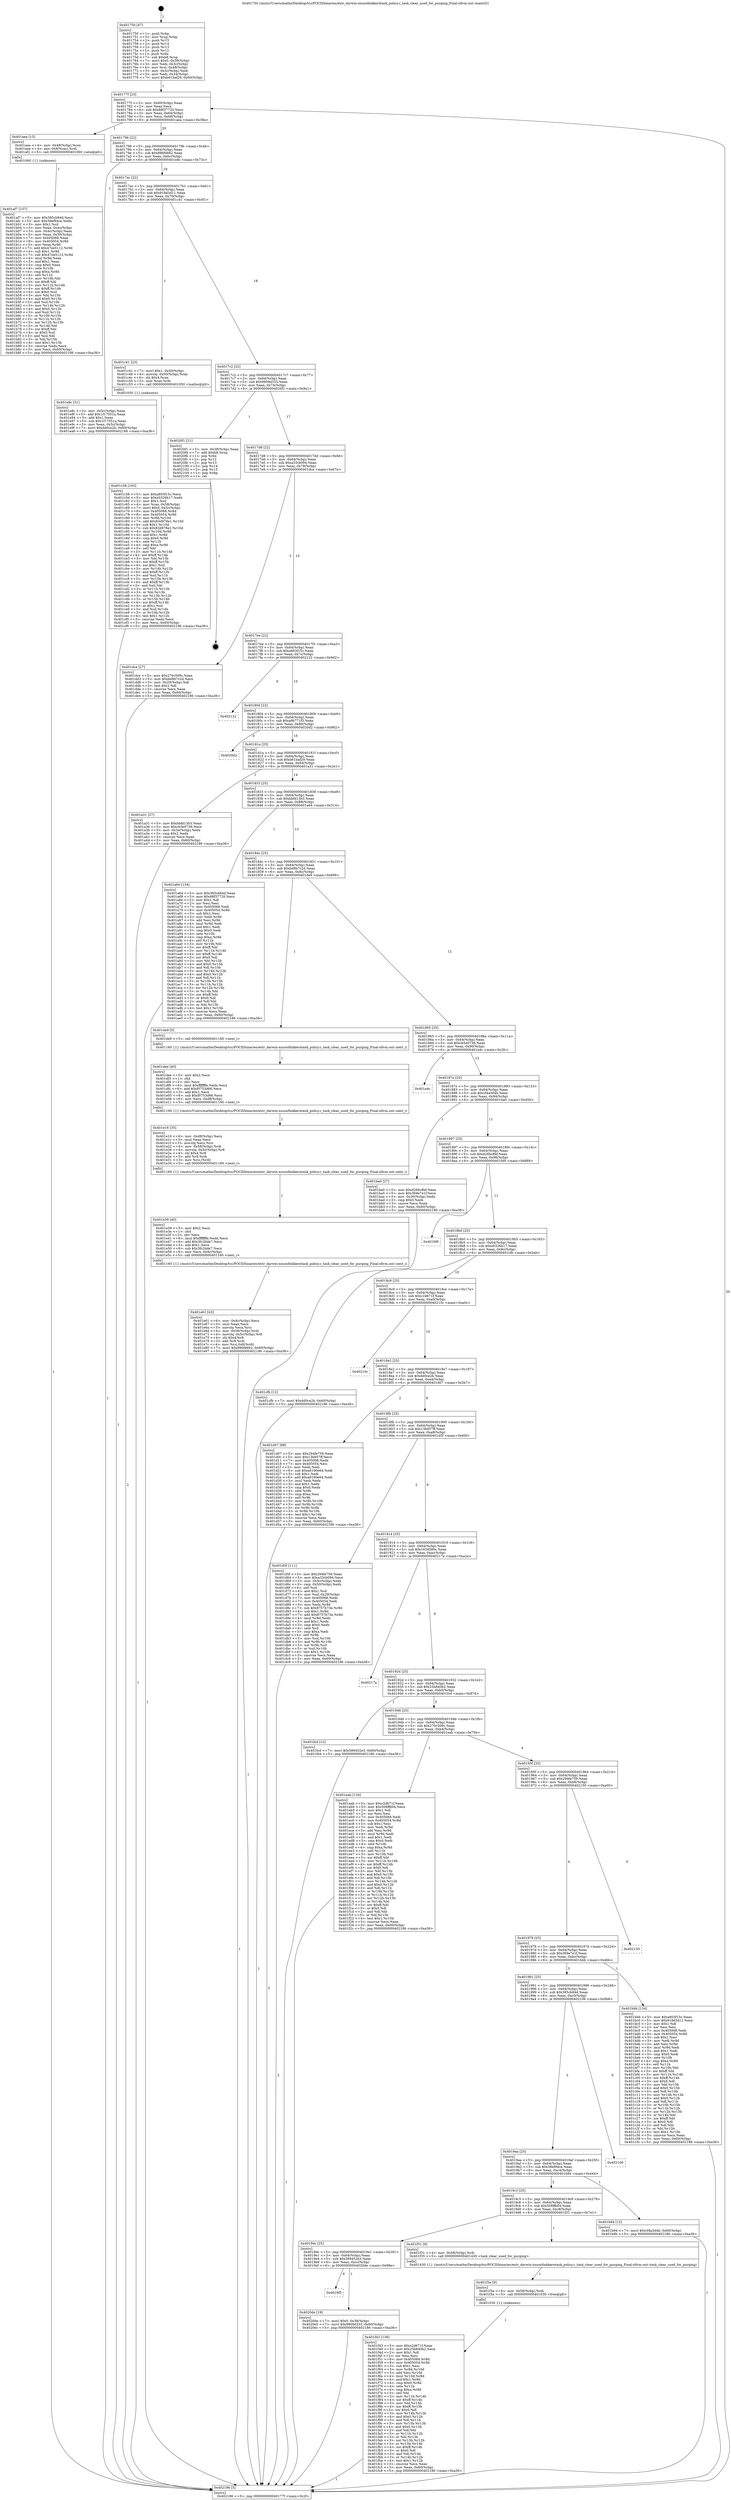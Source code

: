 digraph "0x401750" {
  label = "0x401750 (/mnt/c/Users/mathe/Desktop/tcc/POCII/binaries/extr_darwin-xnuosfmkkerntask_policy.c_task_clear_used_for_purging_Final-ollvm.out::main(0))"
  labelloc = "t"
  node[shape=record]

  Entry [label="",width=0.3,height=0.3,shape=circle,fillcolor=black,style=filled]
  "0x40177f" [label="{
     0x40177f [23]\l
     | [instrs]\l
     &nbsp;&nbsp;0x40177f \<+3\>: mov -0x60(%rbp),%eax\l
     &nbsp;&nbsp;0x401782 \<+2\>: mov %eax,%ecx\l
     &nbsp;&nbsp;0x401784 \<+6\>: sub $0x88f37720,%ecx\l
     &nbsp;&nbsp;0x40178a \<+3\>: mov %eax,-0x64(%rbp)\l
     &nbsp;&nbsp;0x40178d \<+3\>: mov %ecx,-0x68(%rbp)\l
     &nbsp;&nbsp;0x401790 \<+6\>: je 0000000000401aea \<main+0x39a\>\l
  }"]
  "0x401aea" [label="{
     0x401aea [13]\l
     | [instrs]\l
     &nbsp;&nbsp;0x401aea \<+4\>: mov -0x48(%rbp),%rax\l
     &nbsp;&nbsp;0x401aee \<+4\>: mov 0x8(%rax),%rdi\l
     &nbsp;&nbsp;0x401af2 \<+5\>: call 0000000000401060 \<atoi@plt\>\l
     | [calls]\l
     &nbsp;&nbsp;0x401060 \{1\} (unknown)\l
  }"]
  "0x401796" [label="{
     0x401796 [22]\l
     | [instrs]\l
     &nbsp;&nbsp;0x401796 \<+5\>: jmp 000000000040179b \<main+0x4b\>\l
     &nbsp;&nbsp;0x40179b \<+3\>: mov -0x64(%rbp),%eax\l
     &nbsp;&nbsp;0x40179e \<+5\>: sub $0x896fd662,%eax\l
     &nbsp;&nbsp;0x4017a3 \<+3\>: mov %eax,-0x6c(%rbp)\l
     &nbsp;&nbsp;0x4017a6 \<+6\>: je 0000000000401e8c \<main+0x73c\>\l
  }"]
  Exit [label="",width=0.3,height=0.3,shape=circle,fillcolor=black,style=filled,peripheries=2]
  "0x401e8c" [label="{
     0x401e8c [31]\l
     | [instrs]\l
     &nbsp;&nbsp;0x401e8c \<+3\>: mov -0x5c(%rbp),%eax\l
     &nbsp;&nbsp;0x401e8f \<+5\>: add $0x1f17051a,%eax\l
     &nbsp;&nbsp;0x401e94 \<+3\>: add $0x1,%eax\l
     &nbsp;&nbsp;0x401e97 \<+5\>: sub $0x1f17051a,%eax\l
     &nbsp;&nbsp;0x401e9c \<+3\>: mov %eax,-0x5c(%rbp)\l
     &nbsp;&nbsp;0x401e9f \<+7\>: movl $0xdd0ce2b,-0x60(%rbp)\l
     &nbsp;&nbsp;0x401ea6 \<+5\>: jmp 0000000000402186 \<main+0xa36\>\l
  }"]
  "0x4017ac" [label="{
     0x4017ac [22]\l
     | [instrs]\l
     &nbsp;&nbsp;0x4017ac \<+5\>: jmp 00000000004017b1 \<main+0x61\>\l
     &nbsp;&nbsp;0x4017b1 \<+3\>: mov -0x64(%rbp),%eax\l
     &nbsp;&nbsp;0x4017b4 \<+5\>: sub $0x918d3d11,%eax\l
     &nbsp;&nbsp;0x4017b9 \<+3\>: mov %eax,-0x70(%rbp)\l
     &nbsp;&nbsp;0x4017bc \<+6\>: je 0000000000401c41 \<main+0x4f1\>\l
  }"]
  "0x4019f5" [label="{
     0x4019f5\l
  }", style=dashed]
  "0x401c41" [label="{
     0x401c41 [23]\l
     | [instrs]\l
     &nbsp;&nbsp;0x401c41 \<+7\>: movl $0x1,-0x50(%rbp)\l
     &nbsp;&nbsp;0x401c48 \<+4\>: movslq -0x50(%rbp),%rax\l
     &nbsp;&nbsp;0x401c4c \<+4\>: shl $0x4,%rax\l
     &nbsp;&nbsp;0x401c50 \<+3\>: mov %rax,%rdi\l
     &nbsp;&nbsp;0x401c53 \<+5\>: call 0000000000401050 \<malloc@plt\>\l
     | [calls]\l
     &nbsp;&nbsp;0x401050 \{1\} (unknown)\l
  }"]
  "0x4017c2" [label="{
     0x4017c2 [22]\l
     | [instrs]\l
     &nbsp;&nbsp;0x4017c2 \<+5\>: jmp 00000000004017c7 \<main+0x77\>\l
     &nbsp;&nbsp;0x4017c7 \<+3\>: mov -0x64(%rbp),%eax\l
     &nbsp;&nbsp;0x4017ca \<+5\>: sub $0x9809d333,%eax\l
     &nbsp;&nbsp;0x4017cf \<+3\>: mov %eax,-0x74(%rbp)\l
     &nbsp;&nbsp;0x4017d2 \<+6\>: je 00000000004020f1 \<main+0x9a1\>\l
  }"]
  "0x4020de" [label="{
     0x4020de [19]\l
     | [instrs]\l
     &nbsp;&nbsp;0x4020de \<+7\>: movl $0x0,-0x38(%rbp)\l
     &nbsp;&nbsp;0x4020e5 \<+7\>: movl $0x9809d333,-0x60(%rbp)\l
     &nbsp;&nbsp;0x4020ec \<+5\>: jmp 0000000000402186 \<main+0xa36\>\l
  }"]
  "0x4020f1" [label="{
     0x4020f1 [21]\l
     | [instrs]\l
     &nbsp;&nbsp;0x4020f1 \<+3\>: mov -0x38(%rbp),%eax\l
     &nbsp;&nbsp;0x4020f4 \<+7\>: add $0xb8,%rsp\l
     &nbsp;&nbsp;0x4020fb \<+1\>: pop %rbx\l
     &nbsp;&nbsp;0x4020fc \<+2\>: pop %r12\l
     &nbsp;&nbsp;0x4020fe \<+2\>: pop %r13\l
     &nbsp;&nbsp;0x402100 \<+2\>: pop %r14\l
     &nbsp;&nbsp;0x402102 \<+2\>: pop %r15\l
     &nbsp;&nbsp;0x402104 \<+1\>: pop %rbp\l
     &nbsp;&nbsp;0x402105 \<+1\>: ret\l
  }"]
  "0x4017d8" [label="{
     0x4017d8 [22]\l
     | [instrs]\l
     &nbsp;&nbsp;0x4017d8 \<+5\>: jmp 00000000004017dd \<main+0x8d\>\l
     &nbsp;&nbsp;0x4017dd \<+3\>: mov -0x64(%rbp),%eax\l
     &nbsp;&nbsp;0x4017e0 \<+5\>: sub $0xa33cb094,%eax\l
     &nbsp;&nbsp;0x4017e5 \<+3\>: mov %eax,-0x78(%rbp)\l
     &nbsp;&nbsp;0x4017e8 \<+6\>: je 0000000000401dce \<main+0x67e\>\l
  }"]
  "0x401f43" [label="{
     0x401f43 [138]\l
     | [instrs]\l
     &nbsp;&nbsp;0x401f43 \<+5\>: mov $0xc2d671f,%eax\l
     &nbsp;&nbsp;0x401f48 \<+5\>: mov $0x25b840b2,%ecx\l
     &nbsp;&nbsp;0x401f4d \<+2\>: mov $0x1,%dl\l
     &nbsp;&nbsp;0x401f4f \<+2\>: xor %esi,%esi\l
     &nbsp;&nbsp;0x401f51 \<+8\>: mov 0x405068,%r8d\l
     &nbsp;&nbsp;0x401f59 \<+8\>: mov 0x405054,%r9d\l
     &nbsp;&nbsp;0x401f61 \<+3\>: sub $0x1,%esi\l
     &nbsp;&nbsp;0x401f64 \<+3\>: mov %r8d,%r10d\l
     &nbsp;&nbsp;0x401f67 \<+3\>: add %esi,%r10d\l
     &nbsp;&nbsp;0x401f6a \<+4\>: imul %r10d,%r8d\l
     &nbsp;&nbsp;0x401f6e \<+4\>: and $0x1,%r8d\l
     &nbsp;&nbsp;0x401f72 \<+4\>: cmp $0x0,%r8d\l
     &nbsp;&nbsp;0x401f76 \<+4\>: sete %r11b\l
     &nbsp;&nbsp;0x401f7a \<+4\>: cmp $0xa,%r9d\l
     &nbsp;&nbsp;0x401f7e \<+3\>: setl %bl\l
     &nbsp;&nbsp;0x401f81 \<+3\>: mov %r11b,%r14b\l
     &nbsp;&nbsp;0x401f84 \<+4\>: xor $0xff,%r14b\l
     &nbsp;&nbsp;0x401f88 \<+3\>: mov %bl,%r15b\l
     &nbsp;&nbsp;0x401f8b \<+4\>: xor $0xff,%r15b\l
     &nbsp;&nbsp;0x401f8f \<+3\>: xor $0x0,%dl\l
     &nbsp;&nbsp;0x401f92 \<+3\>: mov %r14b,%r12b\l
     &nbsp;&nbsp;0x401f95 \<+4\>: and $0x0,%r12b\l
     &nbsp;&nbsp;0x401f99 \<+3\>: and %dl,%r11b\l
     &nbsp;&nbsp;0x401f9c \<+3\>: mov %r15b,%r13b\l
     &nbsp;&nbsp;0x401f9f \<+4\>: and $0x0,%r13b\l
     &nbsp;&nbsp;0x401fa3 \<+2\>: and %dl,%bl\l
     &nbsp;&nbsp;0x401fa5 \<+3\>: or %r11b,%r12b\l
     &nbsp;&nbsp;0x401fa8 \<+3\>: or %bl,%r13b\l
     &nbsp;&nbsp;0x401fab \<+3\>: xor %r13b,%r12b\l
     &nbsp;&nbsp;0x401fae \<+3\>: or %r15b,%r14b\l
     &nbsp;&nbsp;0x401fb1 \<+4\>: xor $0xff,%r14b\l
     &nbsp;&nbsp;0x401fb5 \<+3\>: or $0x0,%dl\l
     &nbsp;&nbsp;0x401fb8 \<+3\>: and %dl,%r14b\l
     &nbsp;&nbsp;0x401fbb \<+3\>: or %r14b,%r12b\l
     &nbsp;&nbsp;0x401fbe \<+4\>: test $0x1,%r12b\l
     &nbsp;&nbsp;0x401fc2 \<+3\>: cmovne %ecx,%eax\l
     &nbsp;&nbsp;0x401fc5 \<+3\>: mov %eax,-0x60(%rbp)\l
     &nbsp;&nbsp;0x401fc8 \<+5\>: jmp 0000000000402186 \<main+0xa36\>\l
  }"]
  "0x401dce" [label="{
     0x401dce [27]\l
     | [instrs]\l
     &nbsp;&nbsp;0x401dce \<+5\>: mov $0x270c509c,%eax\l
     &nbsp;&nbsp;0x401dd3 \<+5\>: mov $0xbd9b7c2d,%ecx\l
     &nbsp;&nbsp;0x401dd8 \<+3\>: mov -0x29(%rbp),%dl\l
     &nbsp;&nbsp;0x401ddb \<+3\>: test $0x1,%dl\l
     &nbsp;&nbsp;0x401dde \<+3\>: cmovne %ecx,%eax\l
     &nbsp;&nbsp;0x401de1 \<+3\>: mov %eax,-0x60(%rbp)\l
     &nbsp;&nbsp;0x401de4 \<+5\>: jmp 0000000000402186 \<main+0xa36\>\l
  }"]
  "0x4017ee" [label="{
     0x4017ee [22]\l
     | [instrs]\l
     &nbsp;&nbsp;0x4017ee \<+5\>: jmp 00000000004017f3 \<main+0xa3\>\l
     &nbsp;&nbsp;0x4017f3 \<+3\>: mov -0x64(%rbp),%eax\l
     &nbsp;&nbsp;0x4017f6 \<+5\>: sub $0xa803f15c,%eax\l
     &nbsp;&nbsp;0x4017fb \<+3\>: mov %eax,-0x7c(%rbp)\l
     &nbsp;&nbsp;0x4017fe \<+6\>: je 0000000000402122 \<main+0x9d2\>\l
  }"]
  "0x401f3a" [label="{
     0x401f3a [9]\l
     | [instrs]\l
     &nbsp;&nbsp;0x401f3a \<+4\>: mov -0x58(%rbp),%rdi\l
     &nbsp;&nbsp;0x401f3e \<+5\>: call 0000000000401030 \<free@plt\>\l
     | [calls]\l
     &nbsp;&nbsp;0x401030 \{1\} (unknown)\l
  }"]
  "0x402122" [label="{
     0x402122\l
  }", style=dashed]
  "0x401804" [label="{
     0x401804 [22]\l
     | [instrs]\l
     &nbsp;&nbsp;0x401804 \<+5\>: jmp 0000000000401809 \<main+0xb9\>\l
     &nbsp;&nbsp;0x401809 \<+3\>: mov -0x64(%rbp),%eax\l
     &nbsp;&nbsp;0x40180c \<+5\>: sub $0xa9b771f5,%eax\l
     &nbsp;&nbsp;0x401811 \<+3\>: mov %eax,-0x80(%rbp)\l
     &nbsp;&nbsp;0x401814 \<+6\>: je 00000000004020d2 \<main+0x982\>\l
  }"]
  "0x4019dc" [label="{
     0x4019dc [25]\l
     | [instrs]\l
     &nbsp;&nbsp;0x4019dc \<+5\>: jmp 00000000004019e1 \<main+0x291\>\l
     &nbsp;&nbsp;0x4019e1 \<+3\>: mov -0x64(%rbp),%eax\l
     &nbsp;&nbsp;0x4019e4 \<+5\>: sub $0x589452e3,%eax\l
     &nbsp;&nbsp;0x4019e9 \<+6\>: mov %eax,-0xcc(%rbp)\l
     &nbsp;&nbsp;0x4019ef \<+6\>: je 00000000004020de \<main+0x98e\>\l
  }"]
  "0x4020d2" [label="{
     0x4020d2\l
  }", style=dashed]
  "0x40181a" [label="{
     0x40181a [25]\l
     | [instrs]\l
     &nbsp;&nbsp;0x40181a \<+5\>: jmp 000000000040181f \<main+0xcf\>\l
     &nbsp;&nbsp;0x40181f \<+3\>: mov -0x64(%rbp),%eax\l
     &nbsp;&nbsp;0x401822 \<+5\>: sub $0xb61baf29,%eax\l
     &nbsp;&nbsp;0x401827 \<+6\>: mov %eax,-0x84(%rbp)\l
     &nbsp;&nbsp;0x40182d \<+6\>: je 0000000000401a31 \<main+0x2e1\>\l
  }"]
  "0x401f31" [label="{
     0x401f31 [9]\l
     | [instrs]\l
     &nbsp;&nbsp;0x401f31 \<+4\>: mov -0x58(%rbp),%rdi\l
     &nbsp;&nbsp;0x401f35 \<+5\>: call 0000000000401430 \<task_clear_used_for_purging\>\l
     | [calls]\l
     &nbsp;&nbsp;0x401430 \{1\} (/mnt/c/Users/mathe/Desktop/tcc/POCII/binaries/extr_darwin-xnuosfmkkerntask_policy.c_task_clear_used_for_purging_Final-ollvm.out::task_clear_used_for_purging)\l
  }"]
  "0x401a31" [label="{
     0x401a31 [27]\l
     | [instrs]\l
     &nbsp;&nbsp;0x401a31 \<+5\>: mov $0xbbfd13b3,%eax\l
     &nbsp;&nbsp;0x401a36 \<+5\>: mov $0xcb5e0736,%ecx\l
     &nbsp;&nbsp;0x401a3b \<+3\>: mov -0x34(%rbp),%edx\l
     &nbsp;&nbsp;0x401a3e \<+3\>: cmp $0x2,%edx\l
     &nbsp;&nbsp;0x401a41 \<+3\>: cmovne %ecx,%eax\l
     &nbsp;&nbsp;0x401a44 \<+3\>: mov %eax,-0x60(%rbp)\l
     &nbsp;&nbsp;0x401a47 \<+5\>: jmp 0000000000402186 \<main+0xa36\>\l
  }"]
  "0x401833" [label="{
     0x401833 [25]\l
     | [instrs]\l
     &nbsp;&nbsp;0x401833 \<+5\>: jmp 0000000000401838 \<main+0xe8\>\l
     &nbsp;&nbsp;0x401838 \<+3\>: mov -0x64(%rbp),%eax\l
     &nbsp;&nbsp;0x40183b \<+5\>: sub $0xbbfd13b3,%eax\l
     &nbsp;&nbsp;0x401840 \<+6\>: mov %eax,-0x88(%rbp)\l
     &nbsp;&nbsp;0x401846 \<+6\>: je 0000000000401a64 \<main+0x314\>\l
  }"]
  "0x402186" [label="{
     0x402186 [5]\l
     | [instrs]\l
     &nbsp;&nbsp;0x402186 \<+5\>: jmp 000000000040177f \<main+0x2f\>\l
  }"]
  "0x401750" [label="{
     0x401750 [47]\l
     | [instrs]\l
     &nbsp;&nbsp;0x401750 \<+1\>: push %rbp\l
     &nbsp;&nbsp;0x401751 \<+3\>: mov %rsp,%rbp\l
     &nbsp;&nbsp;0x401754 \<+2\>: push %r15\l
     &nbsp;&nbsp;0x401756 \<+2\>: push %r14\l
     &nbsp;&nbsp;0x401758 \<+2\>: push %r13\l
     &nbsp;&nbsp;0x40175a \<+2\>: push %r12\l
     &nbsp;&nbsp;0x40175c \<+1\>: push %rbx\l
     &nbsp;&nbsp;0x40175d \<+7\>: sub $0xb8,%rsp\l
     &nbsp;&nbsp;0x401764 \<+7\>: movl $0x0,-0x38(%rbp)\l
     &nbsp;&nbsp;0x40176b \<+3\>: mov %edi,-0x3c(%rbp)\l
     &nbsp;&nbsp;0x40176e \<+4\>: mov %rsi,-0x48(%rbp)\l
     &nbsp;&nbsp;0x401772 \<+3\>: mov -0x3c(%rbp),%edi\l
     &nbsp;&nbsp;0x401775 \<+3\>: mov %edi,-0x34(%rbp)\l
     &nbsp;&nbsp;0x401778 \<+7\>: movl $0xb61baf29,-0x60(%rbp)\l
  }"]
  "0x401e61" [label="{
     0x401e61 [43]\l
     | [instrs]\l
     &nbsp;&nbsp;0x401e61 \<+6\>: mov -0xdc(%rbp),%ecx\l
     &nbsp;&nbsp;0x401e67 \<+3\>: imul %eax,%ecx\l
     &nbsp;&nbsp;0x401e6a \<+3\>: movslq %ecx,%rsi\l
     &nbsp;&nbsp;0x401e6d \<+4\>: mov -0x58(%rbp),%rdi\l
     &nbsp;&nbsp;0x401e71 \<+4\>: movslq -0x5c(%rbp),%r8\l
     &nbsp;&nbsp;0x401e75 \<+4\>: shl $0x4,%r8\l
     &nbsp;&nbsp;0x401e79 \<+3\>: add %r8,%rdi\l
     &nbsp;&nbsp;0x401e7c \<+4\>: mov %rsi,0x8(%rdi)\l
     &nbsp;&nbsp;0x401e80 \<+7\>: movl $0x896fd662,-0x60(%rbp)\l
     &nbsp;&nbsp;0x401e87 \<+5\>: jmp 0000000000402186 \<main+0xa36\>\l
  }"]
  "0x401a64" [label="{
     0x401a64 [134]\l
     | [instrs]\l
     &nbsp;&nbsp;0x401a64 \<+5\>: mov $0x385cb84d,%eax\l
     &nbsp;&nbsp;0x401a69 \<+5\>: mov $0x88f37720,%ecx\l
     &nbsp;&nbsp;0x401a6e \<+2\>: mov $0x1,%dl\l
     &nbsp;&nbsp;0x401a70 \<+2\>: xor %esi,%esi\l
     &nbsp;&nbsp;0x401a72 \<+7\>: mov 0x405068,%edi\l
     &nbsp;&nbsp;0x401a79 \<+8\>: mov 0x405054,%r8d\l
     &nbsp;&nbsp;0x401a81 \<+3\>: sub $0x1,%esi\l
     &nbsp;&nbsp;0x401a84 \<+3\>: mov %edi,%r9d\l
     &nbsp;&nbsp;0x401a87 \<+3\>: add %esi,%r9d\l
     &nbsp;&nbsp;0x401a8a \<+4\>: imul %r9d,%edi\l
     &nbsp;&nbsp;0x401a8e \<+3\>: and $0x1,%edi\l
     &nbsp;&nbsp;0x401a91 \<+3\>: cmp $0x0,%edi\l
     &nbsp;&nbsp;0x401a94 \<+4\>: sete %r10b\l
     &nbsp;&nbsp;0x401a98 \<+4\>: cmp $0xa,%r8d\l
     &nbsp;&nbsp;0x401a9c \<+4\>: setl %r11b\l
     &nbsp;&nbsp;0x401aa0 \<+3\>: mov %r10b,%bl\l
     &nbsp;&nbsp;0x401aa3 \<+3\>: xor $0xff,%bl\l
     &nbsp;&nbsp;0x401aa6 \<+3\>: mov %r11b,%r14b\l
     &nbsp;&nbsp;0x401aa9 \<+4\>: xor $0xff,%r14b\l
     &nbsp;&nbsp;0x401aad \<+3\>: xor $0x0,%dl\l
     &nbsp;&nbsp;0x401ab0 \<+3\>: mov %bl,%r15b\l
     &nbsp;&nbsp;0x401ab3 \<+4\>: and $0x0,%r15b\l
     &nbsp;&nbsp;0x401ab7 \<+3\>: and %dl,%r10b\l
     &nbsp;&nbsp;0x401aba \<+3\>: mov %r14b,%r12b\l
     &nbsp;&nbsp;0x401abd \<+4\>: and $0x0,%r12b\l
     &nbsp;&nbsp;0x401ac1 \<+3\>: and %dl,%r11b\l
     &nbsp;&nbsp;0x401ac4 \<+3\>: or %r10b,%r15b\l
     &nbsp;&nbsp;0x401ac7 \<+3\>: or %r11b,%r12b\l
     &nbsp;&nbsp;0x401aca \<+3\>: xor %r12b,%r15b\l
     &nbsp;&nbsp;0x401acd \<+3\>: or %r14b,%bl\l
     &nbsp;&nbsp;0x401ad0 \<+3\>: xor $0xff,%bl\l
     &nbsp;&nbsp;0x401ad3 \<+3\>: or $0x0,%dl\l
     &nbsp;&nbsp;0x401ad6 \<+2\>: and %dl,%bl\l
     &nbsp;&nbsp;0x401ad8 \<+3\>: or %bl,%r15b\l
     &nbsp;&nbsp;0x401adb \<+4\>: test $0x1,%r15b\l
     &nbsp;&nbsp;0x401adf \<+3\>: cmovne %ecx,%eax\l
     &nbsp;&nbsp;0x401ae2 \<+3\>: mov %eax,-0x60(%rbp)\l
     &nbsp;&nbsp;0x401ae5 \<+5\>: jmp 0000000000402186 \<main+0xa36\>\l
  }"]
  "0x40184c" [label="{
     0x40184c [25]\l
     | [instrs]\l
     &nbsp;&nbsp;0x40184c \<+5\>: jmp 0000000000401851 \<main+0x101\>\l
     &nbsp;&nbsp;0x401851 \<+3\>: mov -0x64(%rbp),%eax\l
     &nbsp;&nbsp;0x401854 \<+5\>: sub $0xbd9b7c2d,%eax\l
     &nbsp;&nbsp;0x401859 \<+6\>: mov %eax,-0x8c(%rbp)\l
     &nbsp;&nbsp;0x40185f \<+6\>: je 0000000000401de9 \<main+0x699\>\l
  }"]
  "0x401af7" [label="{
     0x401af7 [157]\l
     | [instrs]\l
     &nbsp;&nbsp;0x401af7 \<+5\>: mov $0x385cb84d,%ecx\l
     &nbsp;&nbsp;0x401afc \<+5\>: mov $0x38ef94ce,%edx\l
     &nbsp;&nbsp;0x401b01 \<+3\>: mov $0x1,%sil\l
     &nbsp;&nbsp;0x401b04 \<+3\>: mov %eax,-0x4c(%rbp)\l
     &nbsp;&nbsp;0x401b07 \<+3\>: mov -0x4c(%rbp),%eax\l
     &nbsp;&nbsp;0x401b0a \<+3\>: mov %eax,-0x30(%rbp)\l
     &nbsp;&nbsp;0x401b0d \<+7\>: mov 0x405068,%eax\l
     &nbsp;&nbsp;0x401b14 \<+8\>: mov 0x405054,%r8d\l
     &nbsp;&nbsp;0x401b1c \<+3\>: mov %eax,%r9d\l
     &nbsp;&nbsp;0x401b1f \<+7\>: add $0x47ee5112,%r9d\l
     &nbsp;&nbsp;0x401b26 \<+4\>: sub $0x1,%r9d\l
     &nbsp;&nbsp;0x401b2a \<+7\>: sub $0x47ee5112,%r9d\l
     &nbsp;&nbsp;0x401b31 \<+4\>: imul %r9d,%eax\l
     &nbsp;&nbsp;0x401b35 \<+3\>: and $0x1,%eax\l
     &nbsp;&nbsp;0x401b38 \<+3\>: cmp $0x0,%eax\l
     &nbsp;&nbsp;0x401b3b \<+4\>: sete %r10b\l
     &nbsp;&nbsp;0x401b3f \<+4\>: cmp $0xa,%r8d\l
     &nbsp;&nbsp;0x401b43 \<+4\>: setl %r11b\l
     &nbsp;&nbsp;0x401b47 \<+3\>: mov %r10b,%bl\l
     &nbsp;&nbsp;0x401b4a \<+3\>: xor $0xff,%bl\l
     &nbsp;&nbsp;0x401b4d \<+3\>: mov %r11b,%r14b\l
     &nbsp;&nbsp;0x401b50 \<+4\>: xor $0xff,%r14b\l
     &nbsp;&nbsp;0x401b54 \<+4\>: xor $0x0,%sil\l
     &nbsp;&nbsp;0x401b58 \<+3\>: mov %bl,%r15b\l
     &nbsp;&nbsp;0x401b5b \<+4\>: and $0x0,%r15b\l
     &nbsp;&nbsp;0x401b5f \<+3\>: and %sil,%r10b\l
     &nbsp;&nbsp;0x401b62 \<+3\>: mov %r14b,%r12b\l
     &nbsp;&nbsp;0x401b65 \<+4\>: and $0x0,%r12b\l
     &nbsp;&nbsp;0x401b69 \<+3\>: and %sil,%r11b\l
     &nbsp;&nbsp;0x401b6c \<+3\>: or %r10b,%r15b\l
     &nbsp;&nbsp;0x401b6f \<+3\>: or %r11b,%r12b\l
     &nbsp;&nbsp;0x401b72 \<+3\>: xor %r12b,%r15b\l
     &nbsp;&nbsp;0x401b75 \<+3\>: or %r14b,%bl\l
     &nbsp;&nbsp;0x401b78 \<+3\>: xor $0xff,%bl\l
     &nbsp;&nbsp;0x401b7b \<+4\>: or $0x0,%sil\l
     &nbsp;&nbsp;0x401b7f \<+3\>: and %sil,%bl\l
     &nbsp;&nbsp;0x401b82 \<+3\>: or %bl,%r15b\l
     &nbsp;&nbsp;0x401b85 \<+4\>: test $0x1,%r15b\l
     &nbsp;&nbsp;0x401b89 \<+3\>: cmovne %edx,%ecx\l
     &nbsp;&nbsp;0x401b8c \<+3\>: mov %ecx,-0x60(%rbp)\l
     &nbsp;&nbsp;0x401b8f \<+5\>: jmp 0000000000402186 \<main+0xa36\>\l
  }"]
  "0x401e39" [label="{
     0x401e39 [40]\l
     | [instrs]\l
     &nbsp;&nbsp;0x401e39 \<+5\>: mov $0x2,%ecx\l
     &nbsp;&nbsp;0x401e3e \<+1\>: cltd\l
     &nbsp;&nbsp;0x401e3f \<+2\>: idiv %ecx\l
     &nbsp;&nbsp;0x401e41 \<+6\>: imul $0xfffffffe,%edx,%ecx\l
     &nbsp;&nbsp;0x401e47 \<+6\>: add $0x3fc2bde7,%ecx\l
     &nbsp;&nbsp;0x401e4d \<+3\>: add $0x1,%ecx\l
     &nbsp;&nbsp;0x401e50 \<+6\>: sub $0x3fc2bde7,%ecx\l
     &nbsp;&nbsp;0x401e56 \<+6\>: mov %ecx,-0xdc(%rbp)\l
     &nbsp;&nbsp;0x401e5c \<+5\>: call 0000000000401160 \<next_i\>\l
     | [calls]\l
     &nbsp;&nbsp;0x401160 \{1\} (/mnt/c/Users/mathe/Desktop/tcc/POCII/binaries/extr_darwin-xnuosfmkkerntask_policy.c_task_clear_used_for_purging_Final-ollvm.out::next_i)\l
  }"]
  "0x401de9" [label="{
     0x401de9 [5]\l
     | [instrs]\l
     &nbsp;&nbsp;0x401de9 \<+5\>: call 0000000000401160 \<next_i\>\l
     | [calls]\l
     &nbsp;&nbsp;0x401160 \{1\} (/mnt/c/Users/mathe/Desktop/tcc/POCII/binaries/extr_darwin-xnuosfmkkerntask_policy.c_task_clear_used_for_purging_Final-ollvm.out::next_i)\l
  }"]
  "0x401865" [label="{
     0x401865 [25]\l
     | [instrs]\l
     &nbsp;&nbsp;0x401865 \<+5\>: jmp 000000000040186a \<main+0x11a\>\l
     &nbsp;&nbsp;0x40186a \<+3\>: mov -0x64(%rbp),%eax\l
     &nbsp;&nbsp;0x40186d \<+5\>: sub $0xcb5e0736,%eax\l
     &nbsp;&nbsp;0x401872 \<+6\>: mov %eax,-0x90(%rbp)\l
     &nbsp;&nbsp;0x401878 \<+6\>: je 0000000000401a4c \<main+0x2fc\>\l
  }"]
  "0x401e16" [label="{
     0x401e16 [35]\l
     | [instrs]\l
     &nbsp;&nbsp;0x401e16 \<+6\>: mov -0xd8(%rbp),%ecx\l
     &nbsp;&nbsp;0x401e1c \<+3\>: imul %eax,%ecx\l
     &nbsp;&nbsp;0x401e1f \<+3\>: movslq %ecx,%rsi\l
     &nbsp;&nbsp;0x401e22 \<+4\>: mov -0x58(%rbp),%rdi\l
     &nbsp;&nbsp;0x401e26 \<+4\>: movslq -0x5c(%rbp),%r8\l
     &nbsp;&nbsp;0x401e2a \<+4\>: shl $0x4,%r8\l
     &nbsp;&nbsp;0x401e2e \<+3\>: add %r8,%rdi\l
     &nbsp;&nbsp;0x401e31 \<+3\>: mov %rsi,(%rdi)\l
     &nbsp;&nbsp;0x401e34 \<+5\>: call 0000000000401160 \<next_i\>\l
     | [calls]\l
     &nbsp;&nbsp;0x401160 \{1\} (/mnt/c/Users/mathe/Desktop/tcc/POCII/binaries/extr_darwin-xnuosfmkkerntask_policy.c_task_clear_used_for_purging_Final-ollvm.out::next_i)\l
  }"]
  "0x401a4c" [label="{
     0x401a4c\l
  }", style=dashed]
  "0x40187e" [label="{
     0x40187e [25]\l
     | [instrs]\l
     &nbsp;&nbsp;0x40187e \<+5\>: jmp 0000000000401883 \<main+0x133\>\l
     &nbsp;&nbsp;0x401883 \<+3\>: mov -0x64(%rbp),%eax\l
     &nbsp;&nbsp;0x401886 \<+5\>: sub $0xcf4a3d4b,%eax\l
     &nbsp;&nbsp;0x40188b \<+6\>: mov %eax,-0x94(%rbp)\l
     &nbsp;&nbsp;0x401891 \<+6\>: je 0000000000401ba0 \<main+0x450\>\l
  }"]
  "0x401dee" [label="{
     0x401dee [40]\l
     | [instrs]\l
     &nbsp;&nbsp;0x401dee \<+5\>: mov $0x2,%ecx\l
     &nbsp;&nbsp;0x401df3 \<+1\>: cltd\l
     &nbsp;&nbsp;0x401df4 \<+2\>: idiv %ecx\l
     &nbsp;&nbsp;0x401df6 \<+6\>: imul $0xfffffffe,%edx,%ecx\l
     &nbsp;&nbsp;0x401dfc \<+6\>: add $0xf0753d66,%ecx\l
     &nbsp;&nbsp;0x401e02 \<+3\>: add $0x1,%ecx\l
     &nbsp;&nbsp;0x401e05 \<+6\>: sub $0xf0753d66,%ecx\l
     &nbsp;&nbsp;0x401e0b \<+6\>: mov %ecx,-0xd8(%rbp)\l
     &nbsp;&nbsp;0x401e11 \<+5\>: call 0000000000401160 \<next_i\>\l
     | [calls]\l
     &nbsp;&nbsp;0x401160 \{1\} (/mnt/c/Users/mathe/Desktop/tcc/POCII/binaries/extr_darwin-xnuosfmkkerntask_policy.c_task_clear_used_for_purging_Final-ollvm.out::next_i)\l
  }"]
  "0x401ba0" [label="{
     0x401ba0 [27]\l
     | [instrs]\l
     &nbsp;&nbsp;0x401ba0 \<+5\>: mov $0xd26bc8bf,%eax\l
     &nbsp;&nbsp;0x401ba5 \<+5\>: mov $0x369e7e1f,%ecx\l
     &nbsp;&nbsp;0x401baa \<+3\>: mov -0x30(%rbp),%edx\l
     &nbsp;&nbsp;0x401bad \<+3\>: cmp $0x0,%edx\l
     &nbsp;&nbsp;0x401bb0 \<+3\>: cmove %ecx,%eax\l
     &nbsp;&nbsp;0x401bb3 \<+3\>: mov %eax,-0x60(%rbp)\l
     &nbsp;&nbsp;0x401bb6 \<+5\>: jmp 0000000000402186 \<main+0xa36\>\l
  }"]
  "0x401897" [label="{
     0x401897 [25]\l
     | [instrs]\l
     &nbsp;&nbsp;0x401897 \<+5\>: jmp 000000000040189c \<main+0x14c\>\l
     &nbsp;&nbsp;0x40189c \<+3\>: mov -0x64(%rbp),%eax\l
     &nbsp;&nbsp;0x40189f \<+5\>: sub $0xd26bc8bf,%eax\l
     &nbsp;&nbsp;0x4018a4 \<+6\>: mov %eax,-0x98(%rbp)\l
     &nbsp;&nbsp;0x4018aa \<+6\>: je 0000000000401fd9 \<main+0x889\>\l
  }"]
  "0x401c58" [label="{
     0x401c58 [163]\l
     | [instrs]\l
     &nbsp;&nbsp;0x401c58 \<+5\>: mov $0xa803f15c,%ecx\l
     &nbsp;&nbsp;0x401c5d \<+5\>: mov $0xe0326b17,%edx\l
     &nbsp;&nbsp;0x401c62 \<+3\>: mov $0x1,%sil\l
     &nbsp;&nbsp;0x401c65 \<+4\>: mov %rax,-0x58(%rbp)\l
     &nbsp;&nbsp;0x401c69 \<+7\>: movl $0x0,-0x5c(%rbp)\l
     &nbsp;&nbsp;0x401c70 \<+8\>: mov 0x405068,%r8d\l
     &nbsp;&nbsp;0x401c78 \<+8\>: mov 0x405054,%r9d\l
     &nbsp;&nbsp;0x401c80 \<+3\>: mov %r8d,%r10d\l
     &nbsp;&nbsp;0x401c83 \<+7\>: add $0x83d978e1,%r10d\l
     &nbsp;&nbsp;0x401c8a \<+4\>: sub $0x1,%r10d\l
     &nbsp;&nbsp;0x401c8e \<+7\>: sub $0x83d978e1,%r10d\l
     &nbsp;&nbsp;0x401c95 \<+4\>: imul %r10d,%r8d\l
     &nbsp;&nbsp;0x401c99 \<+4\>: and $0x1,%r8d\l
     &nbsp;&nbsp;0x401c9d \<+4\>: cmp $0x0,%r8d\l
     &nbsp;&nbsp;0x401ca1 \<+4\>: sete %r11b\l
     &nbsp;&nbsp;0x401ca5 \<+4\>: cmp $0xa,%r9d\l
     &nbsp;&nbsp;0x401ca9 \<+3\>: setl %bl\l
     &nbsp;&nbsp;0x401cac \<+3\>: mov %r11b,%r14b\l
     &nbsp;&nbsp;0x401caf \<+4\>: xor $0xff,%r14b\l
     &nbsp;&nbsp;0x401cb3 \<+3\>: mov %bl,%r15b\l
     &nbsp;&nbsp;0x401cb6 \<+4\>: xor $0xff,%r15b\l
     &nbsp;&nbsp;0x401cba \<+4\>: xor $0x1,%sil\l
     &nbsp;&nbsp;0x401cbe \<+3\>: mov %r14b,%r12b\l
     &nbsp;&nbsp;0x401cc1 \<+4\>: and $0xff,%r12b\l
     &nbsp;&nbsp;0x401cc5 \<+3\>: and %sil,%r11b\l
     &nbsp;&nbsp;0x401cc8 \<+3\>: mov %r15b,%r13b\l
     &nbsp;&nbsp;0x401ccb \<+4\>: and $0xff,%r13b\l
     &nbsp;&nbsp;0x401ccf \<+3\>: and %sil,%bl\l
     &nbsp;&nbsp;0x401cd2 \<+3\>: or %r11b,%r12b\l
     &nbsp;&nbsp;0x401cd5 \<+3\>: or %bl,%r13b\l
     &nbsp;&nbsp;0x401cd8 \<+3\>: xor %r13b,%r12b\l
     &nbsp;&nbsp;0x401cdb \<+3\>: or %r15b,%r14b\l
     &nbsp;&nbsp;0x401cde \<+4\>: xor $0xff,%r14b\l
     &nbsp;&nbsp;0x401ce2 \<+4\>: or $0x1,%sil\l
     &nbsp;&nbsp;0x401ce6 \<+3\>: and %sil,%r14b\l
     &nbsp;&nbsp;0x401ce9 \<+3\>: or %r14b,%r12b\l
     &nbsp;&nbsp;0x401cec \<+4\>: test $0x1,%r12b\l
     &nbsp;&nbsp;0x401cf0 \<+3\>: cmovne %edx,%ecx\l
     &nbsp;&nbsp;0x401cf3 \<+3\>: mov %ecx,-0x60(%rbp)\l
     &nbsp;&nbsp;0x401cf6 \<+5\>: jmp 0000000000402186 \<main+0xa36\>\l
  }"]
  "0x401fd9" [label="{
     0x401fd9\l
  }", style=dashed]
  "0x4018b0" [label="{
     0x4018b0 [25]\l
     | [instrs]\l
     &nbsp;&nbsp;0x4018b0 \<+5\>: jmp 00000000004018b5 \<main+0x165\>\l
     &nbsp;&nbsp;0x4018b5 \<+3\>: mov -0x64(%rbp),%eax\l
     &nbsp;&nbsp;0x4018b8 \<+5\>: sub $0xe0326b17,%eax\l
     &nbsp;&nbsp;0x4018bd \<+6\>: mov %eax,-0x9c(%rbp)\l
     &nbsp;&nbsp;0x4018c3 \<+6\>: je 0000000000401cfb \<main+0x5ab\>\l
  }"]
  "0x4019c3" [label="{
     0x4019c3 [25]\l
     | [instrs]\l
     &nbsp;&nbsp;0x4019c3 \<+5\>: jmp 00000000004019c8 \<main+0x278\>\l
     &nbsp;&nbsp;0x4019c8 \<+3\>: mov -0x64(%rbp),%eax\l
     &nbsp;&nbsp;0x4019cb \<+5\>: sub $0x508ffb04,%eax\l
     &nbsp;&nbsp;0x4019d0 \<+6\>: mov %eax,-0xc8(%rbp)\l
     &nbsp;&nbsp;0x4019d6 \<+6\>: je 0000000000401f31 \<main+0x7e1\>\l
  }"]
  "0x401cfb" [label="{
     0x401cfb [12]\l
     | [instrs]\l
     &nbsp;&nbsp;0x401cfb \<+7\>: movl $0xdd0ce2b,-0x60(%rbp)\l
     &nbsp;&nbsp;0x401d02 \<+5\>: jmp 0000000000402186 \<main+0xa36\>\l
  }"]
  "0x4018c9" [label="{
     0x4018c9 [25]\l
     | [instrs]\l
     &nbsp;&nbsp;0x4018c9 \<+5\>: jmp 00000000004018ce \<main+0x17e\>\l
     &nbsp;&nbsp;0x4018ce \<+3\>: mov -0x64(%rbp),%eax\l
     &nbsp;&nbsp;0x4018d1 \<+5\>: sub $0xc2d671f,%eax\l
     &nbsp;&nbsp;0x4018d6 \<+6\>: mov %eax,-0xa0(%rbp)\l
     &nbsp;&nbsp;0x4018dc \<+6\>: je 000000000040215c \<main+0xa0c\>\l
  }"]
  "0x401b94" [label="{
     0x401b94 [12]\l
     | [instrs]\l
     &nbsp;&nbsp;0x401b94 \<+7\>: movl $0xcf4a3d4b,-0x60(%rbp)\l
     &nbsp;&nbsp;0x401b9b \<+5\>: jmp 0000000000402186 \<main+0xa36\>\l
  }"]
  "0x40215c" [label="{
     0x40215c\l
  }", style=dashed]
  "0x4018e2" [label="{
     0x4018e2 [25]\l
     | [instrs]\l
     &nbsp;&nbsp;0x4018e2 \<+5\>: jmp 00000000004018e7 \<main+0x197\>\l
     &nbsp;&nbsp;0x4018e7 \<+3\>: mov -0x64(%rbp),%eax\l
     &nbsp;&nbsp;0x4018ea \<+5\>: sub $0xdd0ce2b,%eax\l
     &nbsp;&nbsp;0x4018ef \<+6\>: mov %eax,-0xa4(%rbp)\l
     &nbsp;&nbsp;0x4018f5 \<+6\>: je 0000000000401d07 \<main+0x5b7\>\l
  }"]
  "0x4019aa" [label="{
     0x4019aa [25]\l
     | [instrs]\l
     &nbsp;&nbsp;0x4019aa \<+5\>: jmp 00000000004019af \<main+0x25f\>\l
     &nbsp;&nbsp;0x4019af \<+3\>: mov -0x64(%rbp),%eax\l
     &nbsp;&nbsp;0x4019b2 \<+5\>: sub $0x38ef94ce,%eax\l
     &nbsp;&nbsp;0x4019b7 \<+6\>: mov %eax,-0xc4(%rbp)\l
     &nbsp;&nbsp;0x4019bd \<+6\>: je 0000000000401b94 \<main+0x444\>\l
  }"]
  "0x401d07" [label="{
     0x401d07 [88]\l
     | [instrs]\l
     &nbsp;&nbsp;0x401d07 \<+5\>: mov $0x294fe759,%eax\l
     &nbsp;&nbsp;0x401d0c \<+5\>: mov $0x13b957ff,%ecx\l
     &nbsp;&nbsp;0x401d11 \<+7\>: mov 0x405068,%edx\l
     &nbsp;&nbsp;0x401d18 \<+7\>: mov 0x405054,%esi\l
     &nbsp;&nbsp;0x401d1f \<+2\>: mov %edx,%edi\l
     &nbsp;&nbsp;0x401d21 \<+6\>: sub $0xa6190e64,%edi\l
     &nbsp;&nbsp;0x401d27 \<+3\>: sub $0x1,%edi\l
     &nbsp;&nbsp;0x401d2a \<+6\>: add $0xa6190e64,%edi\l
     &nbsp;&nbsp;0x401d30 \<+3\>: imul %edi,%edx\l
     &nbsp;&nbsp;0x401d33 \<+3\>: and $0x1,%edx\l
     &nbsp;&nbsp;0x401d36 \<+3\>: cmp $0x0,%edx\l
     &nbsp;&nbsp;0x401d39 \<+4\>: sete %r8b\l
     &nbsp;&nbsp;0x401d3d \<+3\>: cmp $0xa,%esi\l
     &nbsp;&nbsp;0x401d40 \<+4\>: setl %r9b\l
     &nbsp;&nbsp;0x401d44 \<+3\>: mov %r8b,%r10b\l
     &nbsp;&nbsp;0x401d47 \<+3\>: and %r9b,%r10b\l
     &nbsp;&nbsp;0x401d4a \<+3\>: xor %r9b,%r8b\l
     &nbsp;&nbsp;0x401d4d \<+3\>: or %r8b,%r10b\l
     &nbsp;&nbsp;0x401d50 \<+4\>: test $0x1,%r10b\l
     &nbsp;&nbsp;0x401d54 \<+3\>: cmovne %ecx,%eax\l
     &nbsp;&nbsp;0x401d57 \<+3\>: mov %eax,-0x60(%rbp)\l
     &nbsp;&nbsp;0x401d5a \<+5\>: jmp 0000000000402186 \<main+0xa36\>\l
  }"]
  "0x4018fb" [label="{
     0x4018fb [25]\l
     | [instrs]\l
     &nbsp;&nbsp;0x4018fb \<+5\>: jmp 0000000000401900 \<main+0x1b0\>\l
     &nbsp;&nbsp;0x401900 \<+3\>: mov -0x64(%rbp),%eax\l
     &nbsp;&nbsp;0x401903 \<+5\>: sub $0x13b957ff,%eax\l
     &nbsp;&nbsp;0x401908 \<+6\>: mov %eax,-0xa8(%rbp)\l
     &nbsp;&nbsp;0x40190e \<+6\>: je 0000000000401d5f \<main+0x60f\>\l
  }"]
  "0x402106" [label="{
     0x402106\l
  }", style=dashed]
  "0x401d5f" [label="{
     0x401d5f [111]\l
     | [instrs]\l
     &nbsp;&nbsp;0x401d5f \<+5\>: mov $0x294fe759,%eax\l
     &nbsp;&nbsp;0x401d64 \<+5\>: mov $0xa33cb094,%ecx\l
     &nbsp;&nbsp;0x401d69 \<+3\>: mov -0x5c(%rbp),%edx\l
     &nbsp;&nbsp;0x401d6c \<+3\>: cmp -0x50(%rbp),%edx\l
     &nbsp;&nbsp;0x401d6f \<+4\>: setl %sil\l
     &nbsp;&nbsp;0x401d73 \<+4\>: and $0x1,%sil\l
     &nbsp;&nbsp;0x401d77 \<+4\>: mov %sil,-0x29(%rbp)\l
     &nbsp;&nbsp;0x401d7b \<+7\>: mov 0x405068,%edx\l
     &nbsp;&nbsp;0x401d82 \<+7\>: mov 0x405054,%edi\l
     &nbsp;&nbsp;0x401d89 \<+3\>: mov %edx,%r8d\l
     &nbsp;&nbsp;0x401d8c \<+7\>: sub $0x8757b73e,%r8d\l
     &nbsp;&nbsp;0x401d93 \<+4\>: sub $0x1,%r8d\l
     &nbsp;&nbsp;0x401d97 \<+7\>: add $0x8757b73e,%r8d\l
     &nbsp;&nbsp;0x401d9e \<+4\>: imul %r8d,%edx\l
     &nbsp;&nbsp;0x401da2 \<+3\>: and $0x1,%edx\l
     &nbsp;&nbsp;0x401da5 \<+3\>: cmp $0x0,%edx\l
     &nbsp;&nbsp;0x401da8 \<+4\>: sete %sil\l
     &nbsp;&nbsp;0x401dac \<+3\>: cmp $0xa,%edi\l
     &nbsp;&nbsp;0x401daf \<+4\>: setl %r9b\l
     &nbsp;&nbsp;0x401db3 \<+3\>: mov %sil,%r10b\l
     &nbsp;&nbsp;0x401db6 \<+3\>: and %r9b,%r10b\l
     &nbsp;&nbsp;0x401db9 \<+3\>: xor %r9b,%sil\l
     &nbsp;&nbsp;0x401dbc \<+3\>: or %sil,%r10b\l
     &nbsp;&nbsp;0x401dbf \<+4\>: test $0x1,%r10b\l
     &nbsp;&nbsp;0x401dc3 \<+3\>: cmovne %ecx,%eax\l
     &nbsp;&nbsp;0x401dc6 \<+3\>: mov %eax,-0x60(%rbp)\l
     &nbsp;&nbsp;0x401dc9 \<+5\>: jmp 0000000000402186 \<main+0xa36\>\l
  }"]
  "0x401914" [label="{
     0x401914 [25]\l
     | [instrs]\l
     &nbsp;&nbsp;0x401914 \<+5\>: jmp 0000000000401919 \<main+0x1c9\>\l
     &nbsp;&nbsp;0x401919 \<+3\>: mov -0x64(%rbp),%eax\l
     &nbsp;&nbsp;0x40191c \<+5\>: sub $0x1634580c,%eax\l
     &nbsp;&nbsp;0x401921 \<+6\>: mov %eax,-0xac(%rbp)\l
     &nbsp;&nbsp;0x401927 \<+6\>: je 000000000040217a \<main+0xa2a\>\l
  }"]
  "0x401991" [label="{
     0x401991 [25]\l
     | [instrs]\l
     &nbsp;&nbsp;0x401991 \<+5\>: jmp 0000000000401996 \<main+0x246\>\l
     &nbsp;&nbsp;0x401996 \<+3\>: mov -0x64(%rbp),%eax\l
     &nbsp;&nbsp;0x401999 \<+5\>: sub $0x385cb84d,%eax\l
     &nbsp;&nbsp;0x40199e \<+6\>: mov %eax,-0xc0(%rbp)\l
     &nbsp;&nbsp;0x4019a4 \<+6\>: je 0000000000402106 \<main+0x9b6\>\l
  }"]
  "0x40217a" [label="{
     0x40217a\l
  }", style=dashed]
  "0x40192d" [label="{
     0x40192d [25]\l
     | [instrs]\l
     &nbsp;&nbsp;0x40192d \<+5\>: jmp 0000000000401932 \<main+0x1e2\>\l
     &nbsp;&nbsp;0x401932 \<+3\>: mov -0x64(%rbp),%eax\l
     &nbsp;&nbsp;0x401935 \<+5\>: sub $0x25b840b2,%eax\l
     &nbsp;&nbsp;0x40193a \<+6\>: mov %eax,-0xb0(%rbp)\l
     &nbsp;&nbsp;0x401940 \<+6\>: je 0000000000401fcd \<main+0x87d\>\l
  }"]
  "0x401bbb" [label="{
     0x401bbb [134]\l
     | [instrs]\l
     &nbsp;&nbsp;0x401bbb \<+5\>: mov $0xa803f15c,%eax\l
     &nbsp;&nbsp;0x401bc0 \<+5\>: mov $0x918d3d11,%ecx\l
     &nbsp;&nbsp;0x401bc5 \<+2\>: mov $0x1,%dl\l
     &nbsp;&nbsp;0x401bc7 \<+2\>: xor %esi,%esi\l
     &nbsp;&nbsp;0x401bc9 \<+7\>: mov 0x405068,%edi\l
     &nbsp;&nbsp;0x401bd0 \<+8\>: mov 0x405054,%r8d\l
     &nbsp;&nbsp;0x401bd8 \<+3\>: sub $0x1,%esi\l
     &nbsp;&nbsp;0x401bdb \<+3\>: mov %edi,%r9d\l
     &nbsp;&nbsp;0x401bde \<+3\>: add %esi,%r9d\l
     &nbsp;&nbsp;0x401be1 \<+4\>: imul %r9d,%edi\l
     &nbsp;&nbsp;0x401be5 \<+3\>: and $0x1,%edi\l
     &nbsp;&nbsp;0x401be8 \<+3\>: cmp $0x0,%edi\l
     &nbsp;&nbsp;0x401beb \<+4\>: sete %r10b\l
     &nbsp;&nbsp;0x401bef \<+4\>: cmp $0xa,%r8d\l
     &nbsp;&nbsp;0x401bf3 \<+4\>: setl %r11b\l
     &nbsp;&nbsp;0x401bf7 \<+3\>: mov %r10b,%bl\l
     &nbsp;&nbsp;0x401bfa \<+3\>: xor $0xff,%bl\l
     &nbsp;&nbsp;0x401bfd \<+3\>: mov %r11b,%r14b\l
     &nbsp;&nbsp;0x401c00 \<+4\>: xor $0xff,%r14b\l
     &nbsp;&nbsp;0x401c04 \<+3\>: xor $0x0,%dl\l
     &nbsp;&nbsp;0x401c07 \<+3\>: mov %bl,%r15b\l
     &nbsp;&nbsp;0x401c0a \<+4\>: and $0x0,%r15b\l
     &nbsp;&nbsp;0x401c0e \<+3\>: and %dl,%r10b\l
     &nbsp;&nbsp;0x401c11 \<+3\>: mov %r14b,%r12b\l
     &nbsp;&nbsp;0x401c14 \<+4\>: and $0x0,%r12b\l
     &nbsp;&nbsp;0x401c18 \<+3\>: and %dl,%r11b\l
     &nbsp;&nbsp;0x401c1b \<+3\>: or %r10b,%r15b\l
     &nbsp;&nbsp;0x401c1e \<+3\>: or %r11b,%r12b\l
     &nbsp;&nbsp;0x401c21 \<+3\>: xor %r12b,%r15b\l
     &nbsp;&nbsp;0x401c24 \<+3\>: or %r14b,%bl\l
     &nbsp;&nbsp;0x401c27 \<+3\>: xor $0xff,%bl\l
     &nbsp;&nbsp;0x401c2a \<+3\>: or $0x0,%dl\l
     &nbsp;&nbsp;0x401c2d \<+2\>: and %dl,%bl\l
     &nbsp;&nbsp;0x401c2f \<+3\>: or %bl,%r15b\l
     &nbsp;&nbsp;0x401c32 \<+4\>: test $0x1,%r15b\l
     &nbsp;&nbsp;0x401c36 \<+3\>: cmovne %ecx,%eax\l
     &nbsp;&nbsp;0x401c39 \<+3\>: mov %eax,-0x60(%rbp)\l
     &nbsp;&nbsp;0x401c3c \<+5\>: jmp 0000000000402186 \<main+0xa36\>\l
  }"]
  "0x401fcd" [label="{
     0x401fcd [12]\l
     | [instrs]\l
     &nbsp;&nbsp;0x401fcd \<+7\>: movl $0x589452e3,-0x60(%rbp)\l
     &nbsp;&nbsp;0x401fd4 \<+5\>: jmp 0000000000402186 \<main+0xa36\>\l
  }"]
  "0x401946" [label="{
     0x401946 [25]\l
     | [instrs]\l
     &nbsp;&nbsp;0x401946 \<+5\>: jmp 000000000040194b \<main+0x1fb\>\l
     &nbsp;&nbsp;0x40194b \<+3\>: mov -0x64(%rbp),%eax\l
     &nbsp;&nbsp;0x40194e \<+5\>: sub $0x270c509c,%eax\l
     &nbsp;&nbsp;0x401953 \<+6\>: mov %eax,-0xb4(%rbp)\l
     &nbsp;&nbsp;0x401959 \<+6\>: je 0000000000401eab \<main+0x75b\>\l
  }"]
  "0x401978" [label="{
     0x401978 [25]\l
     | [instrs]\l
     &nbsp;&nbsp;0x401978 \<+5\>: jmp 000000000040197d \<main+0x22d\>\l
     &nbsp;&nbsp;0x40197d \<+3\>: mov -0x64(%rbp),%eax\l
     &nbsp;&nbsp;0x401980 \<+5\>: sub $0x369e7e1f,%eax\l
     &nbsp;&nbsp;0x401985 \<+6\>: mov %eax,-0xbc(%rbp)\l
     &nbsp;&nbsp;0x40198b \<+6\>: je 0000000000401bbb \<main+0x46b\>\l
  }"]
  "0x401eab" [label="{
     0x401eab [134]\l
     | [instrs]\l
     &nbsp;&nbsp;0x401eab \<+5\>: mov $0xc2d671f,%eax\l
     &nbsp;&nbsp;0x401eb0 \<+5\>: mov $0x508ffb04,%ecx\l
     &nbsp;&nbsp;0x401eb5 \<+2\>: mov $0x1,%dl\l
     &nbsp;&nbsp;0x401eb7 \<+2\>: xor %esi,%esi\l
     &nbsp;&nbsp;0x401eb9 \<+7\>: mov 0x405068,%edi\l
     &nbsp;&nbsp;0x401ec0 \<+8\>: mov 0x405054,%r8d\l
     &nbsp;&nbsp;0x401ec8 \<+3\>: sub $0x1,%esi\l
     &nbsp;&nbsp;0x401ecb \<+3\>: mov %edi,%r9d\l
     &nbsp;&nbsp;0x401ece \<+3\>: add %esi,%r9d\l
     &nbsp;&nbsp;0x401ed1 \<+4\>: imul %r9d,%edi\l
     &nbsp;&nbsp;0x401ed5 \<+3\>: and $0x1,%edi\l
     &nbsp;&nbsp;0x401ed8 \<+3\>: cmp $0x0,%edi\l
     &nbsp;&nbsp;0x401edb \<+4\>: sete %r10b\l
     &nbsp;&nbsp;0x401edf \<+4\>: cmp $0xa,%r8d\l
     &nbsp;&nbsp;0x401ee3 \<+4\>: setl %r11b\l
     &nbsp;&nbsp;0x401ee7 \<+3\>: mov %r10b,%bl\l
     &nbsp;&nbsp;0x401eea \<+3\>: xor $0xff,%bl\l
     &nbsp;&nbsp;0x401eed \<+3\>: mov %r11b,%r14b\l
     &nbsp;&nbsp;0x401ef0 \<+4\>: xor $0xff,%r14b\l
     &nbsp;&nbsp;0x401ef4 \<+3\>: xor $0x0,%dl\l
     &nbsp;&nbsp;0x401ef7 \<+3\>: mov %bl,%r15b\l
     &nbsp;&nbsp;0x401efa \<+4\>: and $0x0,%r15b\l
     &nbsp;&nbsp;0x401efe \<+3\>: and %dl,%r10b\l
     &nbsp;&nbsp;0x401f01 \<+3\>: mov %r14b,%r12b\l
     &nbsp;&nbsp;0x401f04 \<+4\>: and $0x0,%r12b\l
     &nbsp;&nbsp;0x401f08 \<+3\>: and %dl,%r11b\l
     &nbsp;&nbsp;0x401f0b \<+3\>: or %r10b,%r15b\l
     &nbsp;&nbsp;0x401f0e \<+3\>: or %r11b,%r12b\l
     &nbsp;&nbsp;0x401f11 \<+3\>: xor %r12b,%r15b\l
     &nbsp;&nbsp;0x401f14 \<+3\>: or %r14b,%bl\l
     &nbsp;&nbsp;0x401f17 \<+3\>: xor $0xff,%bl\l
     &nbsp;&nbsp;0x401f1a \<+3\>: or $0x0,%dl\l
     &nbsp;&nbsp;0x401f1d \<+2\>: and %dl,%bl\l
     &nbsp;&nbsp;0x401f1f \<+3\>: or %bl,%r15b\l
     &nbsp;&nbsp;0x401f22 \<+4\>: test $0x1,%r15b\l
     &nbsp;&nbsp;0x401f26 \<+3\>: cmovne %ecx,%eax\l
     &nbsp;&nbsp;0x401f29 \<+3\>: mov %eax,-0x60(%rbp)\l
     &nbsp;&nbsp;0x401f2c \<+5\>: jmp 0000000000402186 \<main+0xa36\>\l
  }"]
  "0x40195f" [label="{
     0x40195f [25]\l
     | [instrs]\l
     &nbsp;&nbsp;0x40195f \<+5\>: jmp 0000000000401964 \<main+0x214\>\l
     &nbsp;&nbsp;0x401964 \<+3\>: mov -0x64(%rbp),%eax\l
     &nbsp;&nbsp;0x401967 \<+5\>: sub $0x294fe759,%eax\l
     &nbsp;&nbsp;0x40196c \<+6\>: mov %eax,-0xb8(%rbp)\l
     &nbsp;&nbsp;0x401972 \<+6\>: je 0000000000402150 \<main+0xa00\>\l
  }"]
  "0x402150" [label="{
     0x402150\l
  }", style=dashed]
  Entry -> "0x401750" [label=" 1"]
  "0x40177f" -> "0x401aea" [label=" 1"]
  "0x40177f" -> "0x401796" [label=" 20"]
  "0x4020f1" -> Exit [label=" 1"]
  "0x401796" -> "0x401e8c" [label=" 1"]
  "0x401796" -> "0x4017ac" [label=" 19"]
  "0x4020de" -> "0x402186" [label=" 1"]
  "0x4017ac" -> "0x401c41" [label=" 1"]
  "0x4017ac" -> "0x4017c2" [label=" 18"]
  "0x4019dc" -> "0x4019f5" [label=" 0"]
  "0x4017c2" -> "0x4020f1" [label=" 1"]
  "0x4017c2" -> "0x4017d8" [label=" 17"]
  "0x4019dc" -> "0x4020de" [label=" 1"]
  "0x4017d8" -> "0x401dce" [label=" 2"]
  "0x4017d8" -> "0x4017ee" [label=" 15"]
  "0x401fcd" -> "0x402186" [label=" 1"]
  "0x4017ee" -> "0x402122" [label=" 0"]
  "0x4017ee" -> "0x401804" [label=" 15"]
  "0x401f43" -> "0x402186" [label=" 1"]
  "0x401804" -> "0x4020d2" [label=" 0"]
  "0x401804" -> "0x40181a" [label=" 15"]
  "0x401f3a" -> "0x401f43" [label=" 1"]
  "0x40181a" -> "0x401a31" [label=" 1"]
  "0x40181a" -> "0x401833" [label=" 14"]
  "0x401a31" -> "0x402186" [label=" 1"]
  "0x401750" -> "0x40177f" [label=" 1"]
  "0x402186" -> "0x40177f" [label=" 20"]
  "0x401f31" -> "0x401f3a" [label=" 1"]
  "0x401833" -> "0x401a64" [label=" 1"]
  "0x401833" -> "0x40184c" [label=" 13"]
  "0x401a64" -> "0x402186" [label=" 1"]
  "0x401aea" -> "0x401af7" [label=" 1"]
  "0x401af7" -> "0x402186" [label=" 1"]
  "0x4019c3" -> "0x401f31" [label=" 1"]
  "0x40184c" -> "0x401de9" [label=" 1"]
  "0x40184c" -> "0x401865" [label=" 12"]
  "0x4019c3" -> "0x4019dc" [label=" 1"]
  "0x401865" -> "0x401a4c" [label=" 0"]
  "0x401865" -> "0x40187e" [label=" 12"]
  "0x401eab" -> "0x402186" [label=" 1"]
  "0x40187e" -> "0x401ba0" [label=" 1"]
  "0x40187e" -> "0x401897" [label=" 11"]
  "0x401e8c" -> "0x402186" [label=" 1"]
  "0x401897" -> "0x401fd9" [label=" 0"]
  "0x401897" -> "0x4018b0" [label=" 11"]
  "0x401e61" -> "0x402186" [label=" 1"]
  "0x4018b0" -> "0x401cfb" [label=" 1"]
  "0x4018b0" -> "0x4018c9" [label=" 10"]
  "0x401e39" -> "0x401e61" [label=" 1"]
  "0x4018c9" -> "0x40215c" [label=" 0"]
  "0x4018c9" -> "0x4018e2" [label=" 10"]
  "0x401e16" -> "0x401e39" [label=" 1"]
  "0x4018e2" -> "0x401d07" [label=" 2"]
  "0x4018e2" -> "0x4018fb" [label=" 8"]
  "0x401de9" -> "0x401dee" [label=" 1"]
  "0x4018fb" -> "0x401d5f" [label=" 2"]
  "0x4018fb" -> "0x401914" [label=" 6"]
  "0x401dce" -> "0x402186" [label=" 2"]
  "0x401914" -> "0x40217a" [label=" 0"]
  "0x401914" -> "0x40192d" [label=" 6"]
  "0x401d07" -> "0x402186" [label=" 2"]
  "0x40192d" -> "0x401fcd" [label=" 1"]
  "0x40192d" -> "0x401946" [label=" 5"]
  "0x401cfb" -> "0x402186" [label=" 1"]
  "0x401946" -> "0x401eab" [label=" 1"]
  "0x401946" -> "0x40195f" [label=" 4"]
  "0x401c41" -> "0x401c58" [label=" 1"]
  "0x40195f" -> "0x402150" [label=" 0"]
  "0x40195f" -> "0x401978" [label=" 4"]
  "0x401c58" -> "0x402186" [label=" 1"]
  "0x401978" -> "0x401bbb" [label=" 1"]
  "0x401978" -> "0x401991" [label=" 3"]
  "0x401d5f" -> "0x402186" [label=" 2"]
  "0x401991" -> "0x402106" [label=" 0"]
  "0x401991" -> "0x4019aa" [label=" 3"]
  "0x401dee" -> "0x401e16" [label=" 1"]
  "0x4019aa" -> "0x401b94" [label=" 1"]
  "0x4019aa" -> "0x4019c3" [label=" 2"]
  "0x401b94" -> "0x402186" [label=" 1"]
  "0x401ba0" -> "0x402186" [label=" 1"]
  "0x401bbb" -> "0x402186" [label=" 1"]
}
